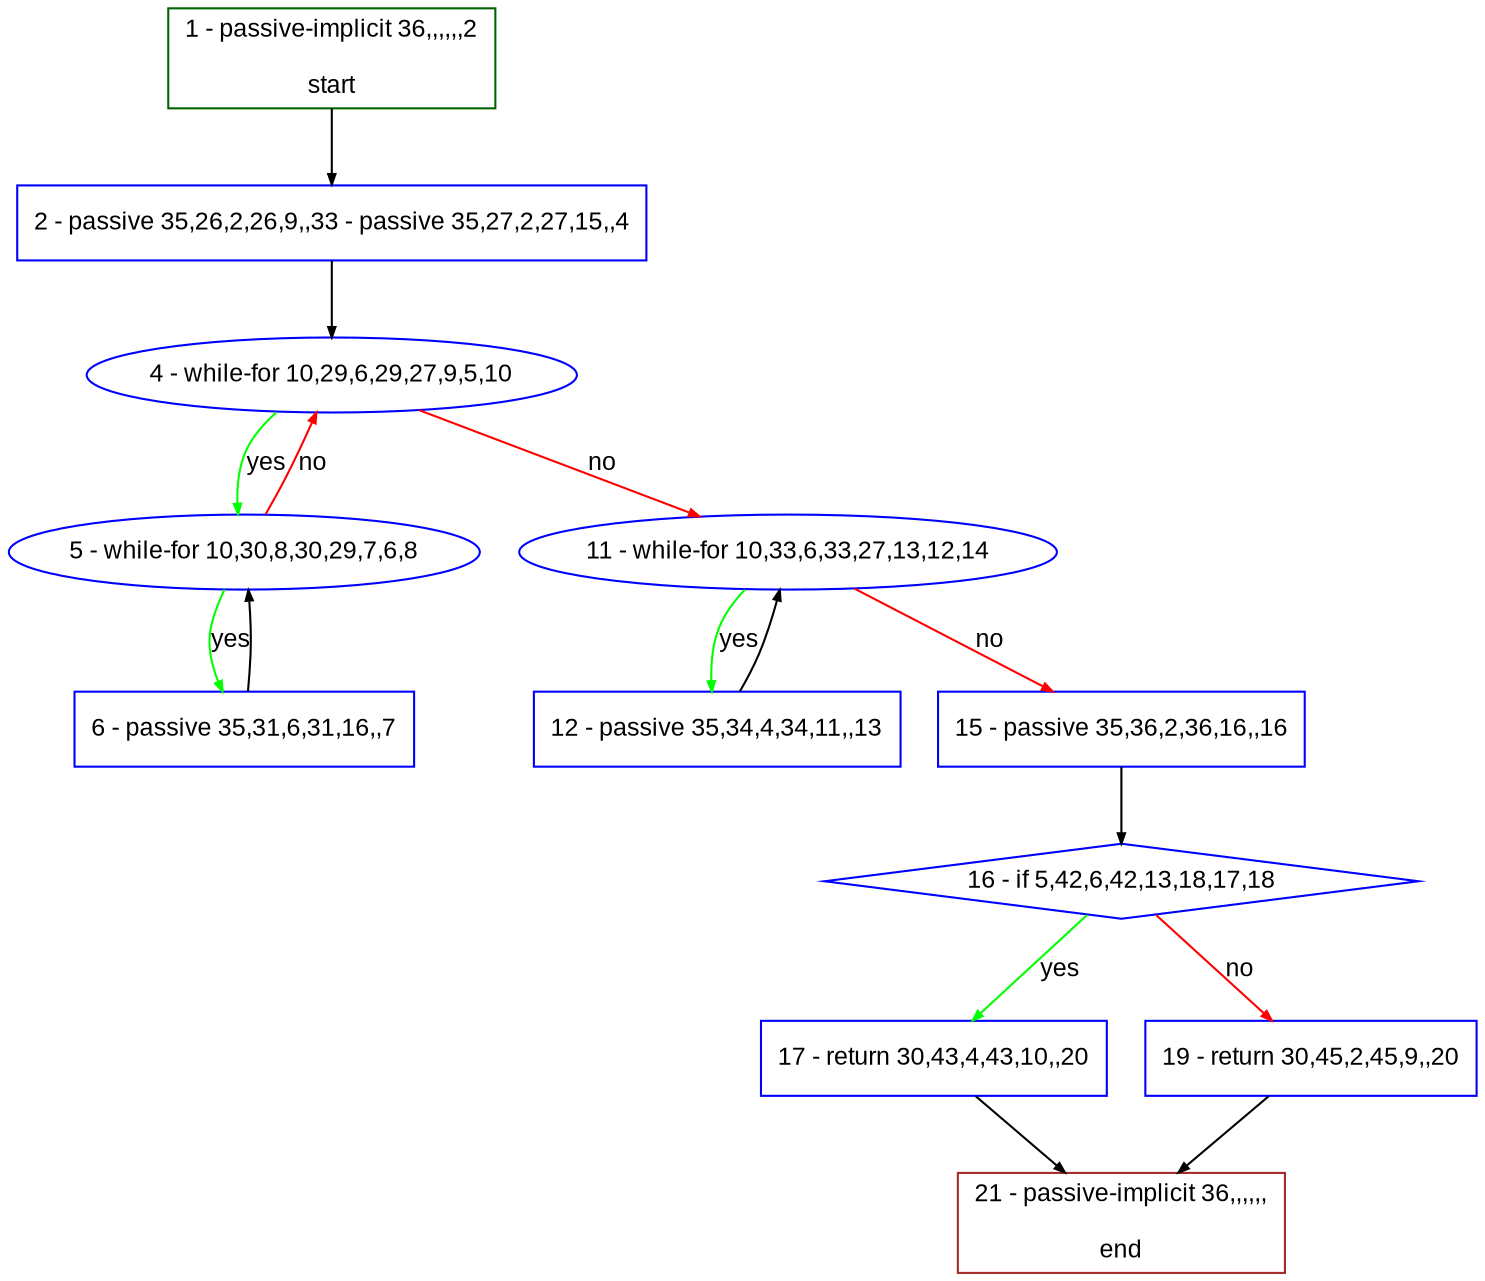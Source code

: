 digraph "" {
  graph [bgcolor="white", fillcolor="#FFFFCC", pack="true", packmode="clust", fontname="Arial", label="", fontsize="12", compound="true", style="rounded,filled"];
  node [node_initialized="no", fillcolor="white", fontname="Arial", label="", color="grey", fontsize="12", fixedsize="false", compound="true", shape="rectangle", style="filled"];
  edge [arrowtail="none", lhead="", fontcolor="black", fontname="Arial", label="", color="black", fontsize="12", arrowhead="normal", arrowsize="0.5", compound="true", ltail="", dir="forward"];
  __N1 [fillcolor="#ffffff", label="2 - passive 35,26,2,26,9,,33 - passive 35,27,2,27,15,,4", color="#0000ff", shape="box", style="filled"];
  __N2 [fillcolor="#ffffff", label="1 - passive-implicit 36,,,,,,2\n\nstart", color="#006400", shape="box", style="filled"];
  __N3 [fillcolor="#ffffff", label="4 - while-for 10,29,6,29,27,9,5,10", color="#0000ff", shape="oval", style="filled"];
  __N4 [fillcolor="#ffffff", label="5 - while-for 10,30,8,30,29,7,6,8", color="#0000ff", shape="oval", style="filled"];
  __N5 [fillcolor="#ffffff", label="11 - while-for 10,33,6,33,27,13,12,14", color="#0000ff", shape="oval", style="filled"];
  __N6 [fillcolor="#ffffff", label="6 - passive 35,31,6,31,16,,7", color="#0000ff", shape="box", style="filled"];
  __N7 [fillcolor="#ffffff", label="12 - passive 35,34,4,34,11,,13", color="#0000ff", shape="box", style="filled"];
  __N8 [fillcolor="#ffffff", label="15 - passive 35,36,2,36,16,,16", color="#0000ff", shape="box", style="filled"];
  __N9 [fillcolor="#ffffff", label="16 - if 5,42,6,42,13,18,17,18", color="#0000ff", shape="diamond", style="filled"];
  __N10 [fillcolor="#ffffff", label="17 - return 30,43,4,43,10,,20", color="#0000ff", shape="box", style="filled"];
  __N11 [fillcolor="#ffffff", label="19 - return 30,45,2,45,9,,20", color="#0000ff", shape="box", style="filled"];
  __N12 [fillcolor="#ffffff", label="21 - passive-implicit 36,,,,,,\n\nend", color="#a52a2a", shape="box", style="filled"];
  __N2 -> __N1 [arrowtail="none", color="#000000", label="", arrowhead="normal", dir="forward"];
  __N1 -> __N3 [arrowtail="none", color="#000000", label="", arrowhead="normal", dir="forward"];
  __N3 -> __N4 [arrowtail="none", color="#00ff00", label="yes", arrowhead="normal", dir="forward"];
  __N4 -> __N3 [arrowtail="none", color="#ff0000", label="no", arrowhead="normal", dir="forward"];
  __N3 -> __N5 [arrowtail="none", color="#ff0000", label="no", arrowhead="normal", dir="forward"];
  __N4 -> __N6 [arrowtail="none", color="#00ff00", label="yes", arrowhead="normal", dir="forward"];
  __N6 -> __N4 [arrowtail="none", color="#000000", label="", arrowhead="normal", dir="forward"];
  __N5 -> __N7 [arrowtail="none", color="#00ff00", label="yes", arrowhead="normal", dir="forward"];
  __N7 -> __N5 [arrowtail="none", color="#000000", label="", arrowhead="normal", dir="forward"];
  __N5 -> __N8 [arrowtail="none", color="#ff0000", label="no", arrowhead="normal", dir="forward"];
  __N8 -> __N9 [arrowtail="none", color="#000000", label="", arrowhead="normal", dir="forward"];
  __N9 -> __N10 [arrowtail="none", color="#00ff00", label="yes", arrowhead="normal", dir="forward"];
  __N9 -> __N11 [arrowtail="none", color="#ff0000", label="no", arrowhead="normal", dir="forward"];
  __N10 -> __N12 [arrowtail="none", color="#000000", label="", arrowhead="normal", dir="forward"];
  __N11 -> __N12 [arrowtail="none", color="#000000", label="", arrowhead="normal", dir="forward"];
}
